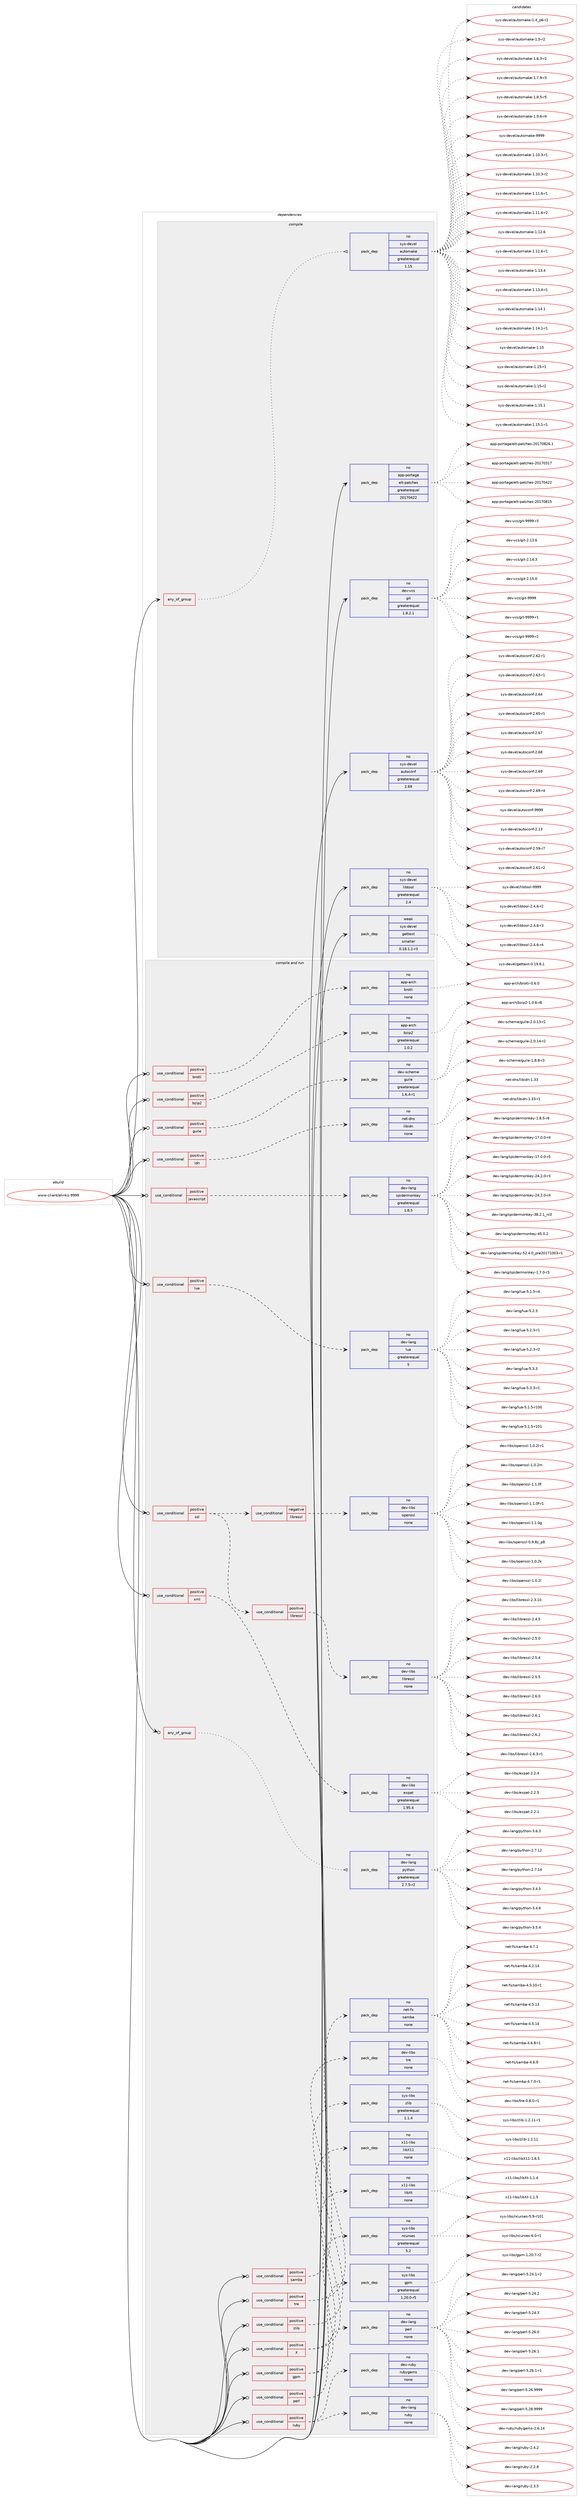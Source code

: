 digraph prolog {

# *************
# Graph options
# *************

newrank=true;
concentrate=true;
compound=true;
graph [rankdir=LR,fontname=Helvetica,fontsize=10,ranksep=1.5];#, ranksep=2.5, nodesep=0.2];
edge  [arrowhead=vee];
node  [fontname=Helvetica,fontsize=10];

# **********
# The ebuild
# **********

subgraph cluster_leftcol {
color=gray;
rank=same;
label=<<i>ebuild</i>>;
id [label="www-client/elinks-9999", color=red, width=4, href="../www-client/elinks-9999.svg"];
}

# ****************
# The dependencies
# ****************

subgraph cluster_midcol {
color=gray;
label=<<i>dependencies</i>>;
subgraph cluster_compile {
fillcolor="#eeeeee";
style=filled;
label=<<i>compile</i>>;
subgraph any8895 {
dependency503443 [label=<<TABLE BORDER="0" CELLBORDER="1" CELLSPACING="0" CELLPADDING="4"><TR><TD CELLPADDING="10">any_of_group</TD></TR></TABLE>>, shape=none, color=red];subgraph pack374321 {
dependency503444 [label=<<TABLE BORDER="0" CELLBORDER="1" CELLSPACING="0" CELLPADDING="4" WIDTH="220"><TR><TD ROWSPAN="6" CELLPADDING="30">pack_dep</TD></TR><TR><TD WIDTH="110">no</TD></TR><TR><TD>sys-devel</TD></TR><TR><TD>automake</TD></TR><TR><TD>greaterequal</TD></TR><TR><TD>1.15</TD></TR></TABLE>>, shape=none, color=blue];
}
dependency503443:e -> dependency503444:w [weight=20,style="dotted",arrowhead="oinv"];
}
id:e -> dependency503443:w [weight=20,style="solid",arrowhead="vee"];
subgraph pack374322 {
dependency503445 [label=<<TABLE BORDER="0" CELLBORDER="1" CELLSPACING="0" CELLPADDING="4" WIDTH="220"><TR><TD ROWSPAN="6" CELLPADDING="30">pack_dep</TD></TR><TR><TD WIDTH="110">no</TD></TR><TR><TD>app-portage</TD></TR><TR><TD>elt-patches</TD></TR><TR><TD>greaterequal</TD></TR><TR><TD>20170422</TD></TR></TABLE>>, shape=none, color=blue];
}
id:e -> dependency503445:w [weight=20,style="solid",arrowhead="vee"];
subgraph pack374323 {
dependency503446 [label=<<TABLE BORDER="0" CELLBORDER="1" CELLSPACING="0" CELLPADDING="4" WIDTH="220"><TR><TD ROWSPAN="6" CELLPADDING="30">pack_dep</TD></TR><TR><TD WIDTH="110">no</TD></TR><TR><TD>dev-vcs</TD></TR><TR><TD>git</TD></TR><TR><TD>greaterequal</TD></TR><TR><TD>1.8.2.1</TD></TR></TABLE>>, shape=none, color=blue];
}
id:e -> dependency503446:w [weight=20,style="solid",arrowhead="vee"];
subgraph pack374324 {
dependency503447 [label=<<TABLE BORDER="0" CELLBORDER="1" CELLSPACING="0" CELLPADDING="4" WIDTH="220"><TR><TD ROWSPAN="6" CELLPADDING="30">pack_dep</TD></TR><TR><TD WIDTH="110">no</TD></TR><TR><TD>sys-devel</TD></TR><TR><TD>autoconf</TD></TR><TR><TD>greaterequal</TD></TR><TR><TD>2.69</TD></TR></TABLE>>, shape=none, color=blue];
}
id:e -> dependency503447:w [weight=20,style="solid",arrowhead="vee"];
subgraph pack374325 {
dependency503448 [label=<<TABLE BORDER="0" CELLBORDER="1" CELLSPACING="0" CELLPADDING="4" WIDTH="220"><TR><TD ROWSPAN="6" CELLPADDING="30">pack_dep</TD></TR><TR><TD WIDTH="110">no</TD></TR><TR><TD>sys-devel</TD></TR><TR><TD>libtool</TD></TR><TR><TD>greaterequal</TD></TR><TR><TD>2.4</TD></TR></TABLE>>, shape=none, color=blue];
}
id:e -> dependency503448:w [weight=20,style="solid",arrowhead="vee"];
subgraph pack374326 {
dependency503449 [label=<<TABLE BORDER="0" CELLBORDER="1" CELLSPACING="0" CELLPADDING="4" WIDTH="220"><TR><TD ROWSPAN="6" CELLPADDING="30">pack_dep</TD></TR><TR><TD WIDTH="110">weak</TD></TR><TR><TD>sys-devel</TD></TR><TR><TD>gettext</TD></TR><TR><TD>smaller</TD></TR><TR><TD>0.18.1.1-r3</TD></TR></TABLE>>, shape=none, color=blue];
}
id:e -> dependency503449:w [weight=20,style="solid",arrowhead="vee"];
}
subgraph cluster_compileandrun {
fillcolor="#eeeeee";
style=filled;
label=<<i>compile and run</i>>;
subgraph any8896 {
dependency503450 [label=<<TABLE BORDER="0" CELLBORDER="1" CELLSPACING="0" CELLPADDING="4"><TR><TD CELLPADDING="10">any_of_group</TD></TR></TABLE>>, shape=none, color=red];subgraph pack374327 {
dependency503451 [label=<<TABLE BORDER="0" CELLBORDER="1" CELLSPACING="0" CELLPADDING="4" WIDTH="220"><TR><TD ROWSPAN="6" CELLPADDING="30">pack_dep</TD></TR><TR><TD WIDTH="110">no</TD></TR><TR><TD>dev-lang</TD></TR><TR><TD>python</TD></TR><TR><TD>greaterequal</TD></TR><TR><TD>2.7.5-r2</TD></TR></TABLE>>, shape=none, color=blue];
}
dependency503450:e -> dependency503451:w [weight=20,style="dotted",arrowhead="oinv"];
}
id:e -> dependency503450:w [weight=20,style="solid",arrowhead="odotvee"];
subgraph cond119895 {
dependency503452 [label=<<TABLE BORDER="0" CELLBORDER="1" CELLSPACING="0" CELLPADDING="4"><TR><TD ROWSPAN="3" CELLPADDING="10">use_conditional</TD></TR><TR><TD>positive</TD></TR><TR><TD>X</TD></TR></TABLE>>, shape=none, color=red];
subgraph pack374328 {
dependency503453 [label=<<TABLE BORDER="0" CELLBORDER="1" CELLSPACING="0" CELLPADDING="4" WIDTH="220"><TR><TD ROWSPAN="6" CELLPADDING="30">pack_dep</TD></TR><TR><TD WIDTH="110">no</TD></TR><TR><TD>x11-libs</TD></TR><TR><TD>libX11</TD></TR><TR><TD>none</TD></TR><TR><TD></TD></TR></TABLE>>, shape=none, color=blue];
}
dependency503452:e -> dependency503453:w [weight=20,style="dashed",arrowhead="vee"];
subgraph pack374329 {
dependency503454 [label=<<TABLE BORDER="0" CELLBORDER="1" CELLSPACING="0" CELLPADDING="4" WIDTH="220"><TR><TD ROWSPAN="6" CELLPADDING="30">pack_dep</TD></TR><TR><TD WIDTH="110">no</TD></TR><TR><TD>x11-libs</TD></TR><TR><TD>libXt</TD></TR><TR><TD>none</TD></TR><TR><TD></TD></TR></TABLE>>, shape=none, color=blue];
}
dependency503452:e -> dependency503454:w [weight=20,style="dashed",arrowhead="vee"];
}
id:e -> dependency503452:w [weight=20,style="solid",arrowhead="odotvee"];
subgraph cond119896 {
dependency503455 [label=<<TABLE BORDER="0" CELLBORDER="1" CELLSPACING="0" CELLPADDING="4"><TR><TD ROWSPAN="3" CELLPADDING="10">use_conditional</TD></TR><TR><TD>positive</TD></TR><TR><TD>brotli</TD></TR></TABLE>>, shape=none, color=red];
subgraph pack374330 {
dependency503456 [label=<<TABLE BORDER="0" CELLBORDER="1" CELLSPACING="0" CELLPADDING="4" WIDTH="220"><TR><TD ROWSPAN="6" CELLPADDING="30">pack_dep</TD></TR><TR><TD WIDTH="110">no</TD></TR><TR><TD>app-arch</TD></TR><TR><TD>brotli</TD></TR><TR><TD>none</TD></TR><TR><TD></TD></TR></TABLE>>, shape=none, color=blue];
}
dependency503455:e -> dependency503456:w [weight=20,style="dashed",arrowhead="vee"];
}
id:e -> dependency503455:w [weight=20,style="solid",arrowhead="odotvee"];
subgraph cond119897 {
dependency503457 [label=<<TABLE BORDER="0" CELLBORDER="1" CELLSPACING="0" CELLPADDING="4"><TR><TD ROWSPAN="3" CELLPADDING="10">use_conditional</TD></TR><TR><TD>positive</TD></TR><TR><TD>bzip2</TD></TR></TABLE>>, shape=none, color=red];
subgraph pack374331 {
dependency503458 [label=<<TABLE BORDER="0" CELLBORDER="1" CELLSPACING="0" CELLPADDING="4" WIDTH="220"><TR><TD ROWSPAN="6" CELLPADDING="30">pack_dep</TD></TR><TR><TD WIDTH="110">no</TD></TR><TR><TD>app-arch</TD></TR><TR><TD>bzip2</TD></TR><TR><TD>greaterequal</TD></TR><TR><TD>1.0.2</TD></TR></TABLE>>, shape=none, color=blue];
}
dependency503457:e -> dependency503458:w [weight=20,style="dashed",arrowhead="vee"];
}
id:e -> dependency503457:w [weight=20,style="solid",arrowhead="odotvee"];
subgraph cond119898 {
dependency503459 [label=<<TABLE BORDER="0" CELLBORDER="1" CELLSPACING="0" CELLPADDING="4"><TR><TD ROWSPAN="3" CELLPADDING="10">use_conditional</TD></TR><TR><TD>positive</TD></TR><TR><TD>gpm</TD></TR></TABLE>>, shape=none, color=red];
subgraph pack374332 {
dependency503460 [label=<<TABLE BORDER="0" CELLBORDER="1" CELLSPACING="0" CELLPADDING="4" WIDTH="220"><TR><TD ROWSPAN="6" CELLPADDING="30">pack_dep</TD></TR><TR><TD WIDTH="110">no</TD></TR><TR><TD>sys-libs</TD></TR><TR><TD>ncurses</TD></TR><TR><TD>greaterequal</TD></TR><TR><TD>5.2</TD></TR></TABLE>>, shape=none, color=blue];
}
dependency503459:e -> dependency503460:w [weight=20,style="dashed",arrowhead="vee"];
subgraph pack374333 {
dependency503461 [label=<<TABLE BORDER="0" CELLBORDER="1" CELLSPACING="0" CELLPADDING="4" WIDTH="220"><TR><TD ROWSPAN="6" CELLPADDING="30">pack_dep</TD></TR><TR><TD WIDTH="110">no</TD></TR><TR><TD>sys-libs</TD></TR><TR><TD>gpm</TD></TR><TR><TD>greaterequal</TD></TR><TR><TD>1.20.0-r5</TD></TR></TABLE>>, shape=none, color=blue];
}
dependency503459:e -> dependency503461:w [weight=20,style="dashed",arrowhead="vee"];
}
id:e -> dependency503459:w [weight=20,style="solid",arrowhead="odotvee"];
subgraph cond119899 {
dependency503462 [label=<<TABLE BORDER="0" CELLBORDER="1" CELLSPACING="0" CELLPADDING="4"><TR><TD ROWSPAN="3" CELLPADDING="10">use_conditional</TD></TR><TR><TD>positive</TD></TR><TR><TD>guile</TD></TR></TABLE>>, shape=none, color=red];
subgraph pack374334 {
dependency503463 [label=<<TABLE BORDER="0" CELLBORDER="1" CELLSPACING="0" CELLPADDING="4" WIDTH="220"><TR><TD ROWSPAN="6" CELLPADDING="30">pack_dep</TD></TR><TR><TD WIDTH="110">no</TD></TR><TR><TD>dev-scheme</TD></TR><TR><TD>guile</TD></TR><TR><TD>greaterequal</TD></TR><TR><TD>1.6.4-r1</TD></TR></TABLE>>, shape=none, color=blue];
}
dependency503462:e -> dependency503463:w [weight=20,style="dashed",arrowhead="vee"];
}
id:e -> dependency503462:w [weight=20,style="solid",arrowhead="odotvee"];
subgraph cond119900 {
dependency503464 [label=<<TABLE BORDER="0" CELLBORDER="1" CELLSPACING="0" CELLPADDING="4"><TR><TD ROWSPAN="3" CELLPADDING="10">use_conditional</TD></TR><TR><TD>positive</TD></TR><TR><TD>idn</TD></TR></TABLE>>, shape=none, color=red];
subgraph pack374335 {
dependency503465 [label=<<TABLE BORDER="0" CELLBORDER="1" CELLSPACING="0" CELLPADDING="4" WIDTH="220"><TR><TD ROWSPAN="6" CELLPADDING="30">pack_dep</TD></TR><TR><TD WIDTH="110">no</TD></TR><TR><TD>net-dns</TD></TR><TR><TD>libidn</TD></TR><TR><TD>none</TD></TR><TR><TD></TD></TR></TABLE>>, shape=none, color=blue];
}
dependency503464:e -> dependency503465:w [weight=20,style="dashed",arrowhead="vee"];
}
id:e -> dependency503464:w [weight=20,style="solid",arrowhead="odotvee"];
subgraph cond119901 {
dependency503466 [label=<<TABLE BORDER="0" CELLBORDER="1" CELLSPACING="0" CELLPADDING="4"><TR><TD ROWSPAN="3" CELLPADDING="10">use_conditional</TD></TR><TR><TD>positive</TD></TR><TR><TD>javascript</TD></TR></TABLE>>, shape=none, color=red];
subgraph pack374336 {
dependency503467 [label=<<TABLE BORDER="0" CELLBORDER="1" CELLSPACING="0" CELLPADDING="4" WIDTH="220"><TR><TD ROWSPAN="6" CELLPADDING="30">pack_dep</TD></TR><TR><TD WIDTH="110">no</TD></TR><TR><TD>dev-lang</TD></TR><TR><TD>spidermonkey</TD></TR><TR><TD>greaterequal</TD></TR><TR><TD>1.8.5</TD></TR></TABLE>>, shape=none, color=blue];
}
dependency503466:e -> dependency503467:w [weight=20,style="dashed",arrowhead="vee"];
}
id:e -> dependency503466:w [weight=20,style="solid",arrowhead="odotvee"];
subgraph cond119902 {
dependency503468 [label=<<TABLE BORDER="0" CELLBORDER="1" CELLSPACING="0" CELLPADDING="4"><TR><TD ROWSPAN="3" CELLPADDING="10">use_conditional</TD></TR><TR><TD>positive</TD></TR><TR><TD>lua</TD></TR></TABLE>>, shape=none, color=red];
subgraph pack374337 {
dependency503469 [label=<<TABLE BORDER="0" CELLBORDER="1" CELLSPACING="0" CELLPADDING="4" WIDTH="220"><TR><TD ROWSPAN="6" CELLPADDING="30">pack_dep</TD></TR><TR><TD WIDTH="110">no</TD></TR><TR><TD>dev-lang</TD></TR><TR><TD>lua</TD></TR><TR><TD>greaterequal</TD></TR><TR><TD>5</TD></TR></TABLE>>, shape=none, color=blue];
}
dependency503468:e -> dependency503469:w [weight=20,style="dashed",arrowhead="vee"];
}
id:e -> dependency503468:w [weight=20,style="solid",arrowhead="odotvee"];
subgraph cond119903 {
dependency503470 [label=<<TABLE BORDER="0" CELLBORDER="1" CELLSPACING="0" CELLPADDING="4"><TR><TD ROWSPAN="3" CELLPADDING="10">use_conditional</TD></TR><TR><TD>positive</TD></TR><TR><TD>perl</TD></TR></TABLE>>, shape=none, color=red];
subgraph pack374338 {
dependency503471 [label=<<TABLE BORDER="0" CELLBORDER="1" CELLSPACING="0" CELLPADDING="4" WIDTH="220"><TR><TD ROWSPAN="6" CELLPADDING="30">pack_dep</TD></TR><TR><TD WIDTH="110">no</TD></TR><TR><TD>dev-lang</TD></TR><TR><TD>perl</TD></TR><TR><TD>none</TD></TR><TR><TD></TD></TR></TABLE>>, shape=none, color=blue];
}
dependency503470:e -> dependency503471:w [weight=20,style="dashed",arrowhead="vee"];
}
id:e -> dependency503470:w [weight=20,style="solid",arrowhead="odotvee"];
subgraph cond119904 {
dependency503472 [label=<<TABLE BORDER="0" CELLBORDER="1" CELLSPACING="0" CELLPADDING="4"><TR><TD ROWSPAN="3" CELLPADDING="10">use_conditional</TD></TR><TR><TD>positive</TD></TR><TR><TD>ruby</TD></TR></TABLE>>, shape=none, color=red];
subgraph pack374339 {
dependency503473 [label=<<TABLE BORDER="0" CELLBORDER="1" CELLSPACING="0" CELLPADDING="4" WIDTH="220"><TR><TD ROWSPAN="6" CELLPADDING="30">pack_dep</TD></TR><TR><TD WIDTH="110">no</TD></TR><TR><TD>dev-lang</TD></TR><TR><TD>ruby</TD></TR><TR><TD>none</TD></TR><TR><TD></TD></TR></TABLE>>, shape=none, color=blue];
}
dependency503472:e -> dependency503473:w [weight=20,style="dashed",arrowhead="vee"];
subgraph pack374340 {
dependency503474 [label=<<TABLE BORDER="0" CELLBORDER="1" CELLSPACING="0" CELLPADDING="4" WIDTH="220"><TR><TD ROWSPAN="6" CELLPADDING="30">pack_dep</TD></TR><TR><TD WIDTH="110">no</TD></TR><TR><TD>dev-ruby</TD></TR><TR><TD>rubygems</TD></TR><TR><TD>none</TD></TR><TR><TD></TD></TR></TABLE>>, shape=none, color=blue];
}
dependency503472:e -> dependency503474:w [weight=20,style="dashed",arrowhead="vee"];
}
id:e -> dependency503472:w [weight=20,style="solid",arrowhead="odotvee"];
subgraph cond119905 {
dependency503475 [label=<<TABLE BORDER="0" CELLBORDER="1" CELLSPACING="0" CELLPADDING="4"><TR><TD ROWSPAN="3" CELLPADDING="10">use_conditional</TD></TR><TR><TD>positive</TD></TR><TR><TD>samba</TD></TR></TABLE>>, shape=none, color=red];
subgraph pack374341 {
dependency503476 [label=<<TABLE BORDER="0" CELLBORDER="1" CELLSPACING="0" CELLPADDING="4" WIDTH="220"><TR><TD ROWSPAN="6" CELLPADDING="30">pack_dep</TD></TR><TR><TD WIDTH="110">no</TD></TR><TR><TD>net-fs</TD></TR><TR><TD>samba</TD></TR><TR><TD>none</TD></TR><TR><TD></TD></TR></TABLE>>, shape=none, color=blue];
}
dependency503475:e -> dependency503476:w [weight=20,style="dashed",arrowhead="vee"];
}
id:e -> dependency503475:w [weight=20,style="solid",arrowhead="odotvee"];
subgraph cond119906 {
dependency503477 [label=<<TABLE BORDER="0" CELLBORDER="1" CELLSPACING="0" CELLPADDING="4"><TR><TD ROWSPAN="3" CELLPADDING="10">use_conditional</TD></TR><TR><TD>positive</TD></TR><TR><TD>ssl</TD></TR></TABLE>>, shape=none, color=red];
subgraph cond119907 {
dependency503478 [label=<<TABLE BORDER="0" CELLBORDER="1" CELLSPACING="0" CELLPADDING="4"><TR><TD ROWSPAN="3" CELLPADDING="10">use_conditional</TD></TR><TR><TD>negative</TD></TR><TR><TD>libressl</TD></TR></TABLE>>, shape=none, color=red];
subgraph pack374342 {
dependency503479 [label=<<TABLE BORDER="0" CELLBORDER="1" CELLSPACING="0" CELLPADDING="4" WIDTH="220"><TR><TD ROWSPAN="6" CELLPADDING="30">pack_dep</TD></TR><TR><TD WIDTH="110">no</TD></TR><TR><TD>dev-libs</TD></TR><TR><TD>openssl</TD></TR><TR><TD>none</TD></TR><TR><TD></TD></TR></TABLE>>, shape=none, color=blue];
}
dependency503478:e -> dependency503479:w [weight=20,style="dashed",arrowhead="vee"];
}
dependency503477:e -> dependency503478:w [weight=20,style="dashed",arrowhead="vee"];
subgraph cond119908 {
dependency503480 [label=<<TABLE BORDER="0" CELLBORDER="1" CELLSPACING="0" CELLPADDING="4"><TR><TD ROWSPAN="3" CELLPADDING="10">use_conditional</TD></TR><TR><TD>positive</TD></TR><TR><TD>libressl</TD></TR></TABLE>>, shape=none, color=red];
subgraph pack374343 {
dependency503481 [label=<<TABLE BORDER="0" CELLBORDER="1" CELLSPACING="0" CELLPADDING="4" WIDTH="220"><TR><TD ROWSPAN="6" CELLPADDING="30">pack_dep</TD></TR><TR><TD WIDTH="110">no</TD></TR><TR><TD>dev-libs</TD></TR><TR><TD>libressl</TD></TR><TR><TD>none</TD></TR><TR><TD></TD></TR></TABLE>>, shape=none, color=blue];
}
dependency503480:e -> dependency503481:w [weight=20,style="dashed",arrowhead="vee"];
}
dependency503477:e -> dependency503480:w [weight=20,style="dashed",arrowhead="vee"];
}
id:e -> dependency503477:w [weight=20,style="solid",arrowhead="odotvee"];
subgraph cond119909 {
dependency503482 [label=<<TABLE BORDER="0" CELLBORDER="1" CELLSPACING="0" CELLPADDING="4"><TR><TD ROWSPAN="3" CELLPADDING="10">use_conditional</TD></TR><TR><TD>positive</TD></TR><TR><TD>tre</TD></TR></TABLE>>, shape=none, color=red];
subgraph pack374344 {
dependency503483 [label=<<TABLE BORDER="0" CELLBORDER="1" CELLSPACING="0" CELLPADDING="4" WIDTH="220"><TR><TD ROWSPAN="6" CELLPADDING="30">pack_dep</TD></TR><TR><TD WIDTH="110">no</TD></TR><TR><TD>dev-libs</TD></TR><TR><TD>tre</TD></TR><TR><TD>none</TD></TR><TR><TD></TD></TR></TABLE>>, shape=none, color=blue];
}
dependency503482:e -> dependency503483:w [weight=20,style="dashed",arrowhead="vee"];
}
id:e -> dependency503482:w [weight=20,style="solid",arrowhead="odotvee"];
subgraph cond119910 {
dependency503484 [label=<<TABLE BORDER="0" CELLBORDER="1" CELLSPACING="0" CELLPADDING="4"><TR><TD ROWSPAN="3" CELLPADDING="10">use_conditional</TD></TR><TR><TD>positive</TD></TR><TR><TD>xml</TD></TR></TABLE>>, shape=none, color=red];
subgraph pack374345 {
dependency503485 [label=<<TABLE BORDER="0" CELLBORDER="1" CELLSPACING="0" CELLPADDING="4" WIDTH="220"><TR><TD ROWSPAN="6" CELLPADDING="30">pack_dep</TD></TR><TR><TD WIDTH="110">no</TD></TR><TR><TD>dev-libs</TD></TR><TR><TD>expat</TD></TR><TR><TD>greaterequal</TD></TR><TR><TD>1.95.4</TD></TR></TABLE>>, shape=none, color=blue];
}
dependency503484:e -> dependency503485:w [weight=20,style="dashed",arrowhead="vee"];
}
id:e -> dependency503484:w [weight=20,style="solid",arrowhead="odotvee"];
subgraph cond119911 {
dependency503486 [label=<<TABLE BORDER="0" CELLBORDER="1" CELLSPACING="0" CELLPADDING="4"><TR><TD ROWSPAN="3" CELLPADDING="10">use_conditional</TD></TR><TR><TD>positive</TD></TR><TR><TD>zlib</TD></TR></TABLE>>, shape=none, color=red];
subgraph pack374346 {
dependency503487 [label=<<TABLE BORDER="0" CELLBORDER="1" CELLSPACING="0" CELLPADDING="4" WIDTH="220"><TR><TD ROWSPAN="6" CELLPADDING="30">pack_dep</TD></TR><TR><TD WIDTH="110">no</TD></TR><TR><TD>sys-libs</TD></TR><TR><TD>zlib</TD></TR><TR><TD>greaterequal</TD></TR><TR><TD>1.1.4</TD></TR></TABLE>>, shape=none, color=blue];
}
dependency503486:e -> dependency503487:w [weight=20,style="dashed",arrowhead="vee"];
}
id:e -> dependency503486:w [weight=20,style="solid",arrowhead="odotvee"];
}
subgraph cluster_run {
fillcolor="#eeeeee";
style=filled;
label=<<i>run</i>>;
}
}

# **************
# The candidates
# **************

subgraph cluster_choices {
rank=same;
color=gray;
label=<<i>candidates</i>>;

subgraph choice374321 {
color=black;
nodesep=1;
choice11512111545100101118101108479711711611110997107101454946494846514511449 [label="sys-devel/automake-1.10.3-r1", color=red, width=4,href="../sys-devel/automake-1.10.3-r1.svg"];
choice11512111545100101118101108479711711611110997107101454946494846514511450 [label="sys-devel/automake-1.10.3-r2", color=red, width=4,href="../sys-devel/automake-1.10.3-r2.svg"];
choice11512111545100101118101108479711711611110997107101454946494946544511449 [label="sys-devel/automake-1.11.6-r1", color=red, width=4,href="../sys-devel/automake-1.11.6-r1.svg"];
choice11512111545100101118101108479711711611110997107101454946494946544511450 [label="sys-devel/automake-1.11.6-r2", color=red, width=4,href="../sys-devel/automake-1.11.6-r2.svg"];
choice1151211154510010111810110847971171161111099710710145494649504654 [label="sys-devel/automake-1.12.6", color=red, width=4,href="../sys-devel/automake-1.12.6.svg"];
choice11512111545100101118101108479711711611110997107101454946495046544511449 [label="sys-devel/automake-1.12.6-r1", color=red, width=4,href="../sys-devel/automake-1.12.6-r1.svg"];
choice1151211154510010111810110847971171161111099710710145494649514652 [label="sys-devel/automake-1.13.4", color=red, width=4,href="../sys-devel/automake-1.13.4.svg"];
choice11512111545100101118101108479711711611110997107101454946495146524511449 [label="sys-devel/automake-1.13.4-r1", color=red, width=4,href="../sys-devel/automake-1.13.4-r1.svg"];
choice1151211154510010111810110847971171161111099710710145494649524649 [label="sys-devel/automake-1.14.1", color=red, width=4,href="../sys-devel/automake-1.14.1.svg"];
choice11512111545100101118101108479711711611110997107101454946495246494511449 [label="sys-devel/automake-1.14.1-r1", color=red, width=4,href="../sys-devel/automake-1.14.1-r1.svg"];
choice115121115451001011181011084797117116111109971071014549464953 [label="sys-devel/automake-1.15", color=red, width=4,href="../sys-devel/automake-1.15.svg"];
choice1151211154510010111810110847971171161111099710710145494649534511449 [label="sys-devel/automake-1.15-r1", color=red, width=4,href="../sys-devel/automake-1.15-r1.svg"];
choice1151211154510010111810110847971171161111099710710145494649534511450 [label="sys-devel/automake-1.15-r2", color=red, width=4,href="../sys-devel/automake-1.15-r2.svg"];
choice1151211154510010111810110847971171161111099710710145494649534649 [label="sys-devel/automake-1.15.1", color=red, width=4,href="../sys-devel/automake-1.15.1.svg"];
choice11512111545100101118101108479711711611110997107101454946495346494511449 [label="sys-devel/automake-1.15.1-r1", color=red, width=4,href="../sys-devel/automake-1.15.1-r1.svg"];
choice115121115451001011181011084797117116111109971071014549465295112544511450 [label="sys-devel/automake-1.4_p6-r2", color=red, width=4,href="../sys-devel/automake-1.4_p6-r2.svg"];
choice11512111545100101118101108479711711611110997107101454946534511450 [label="sys-devel/automake-1.5-r2", color=red, width=4,href="../sys-devel/automake-1.5-r2.svg"];
choice115121115451001011181011084797117116111109971071014549465446514511450 [label="sys-devel/automake-1.6.3-r2", color=red, width=4,href="../sys-devel/automake-1.6.3-r2.svg"];
choice115121115451001011181011084797117116111109971071014549465546574511451 [label="sys-devel/automake-1.7.9-r3", color=red, width=4,href="../sys-devel/automake-1.7.9-r3.svg"];
choice115121115451001011181011084797117116111109971071014549465646534511453 [label="sys-devel/automake-1.8.5-r5", color=red, width=4,href="../sys-devel/automake-1.8.5-r5.svg"];
choice115121115451001011181011084797117116111109971071014549465746544511452 [label="sys-devel/automake-1.9.6-r4", color=red, width=4,href="../sys-devel/automake-1.9.6-r4.svg"];
choice115121115451001011181011084797117116111109971071014557575757 [label="sys-devel/automake-9999", color=red, width=4,href="../sys-devel/automake-9999.svg"];
dependency503444:e -> choice11512111545100101118101108479711711611110997107101454946494846514511449:w [style=dotted,weight="100"];
dependency503444:e -> choice11512111545100101118101108479711711611110997107101454946494846514511450:w [style=dotted,weight="100"];
dependency503444:e -> choice11512111545100101118101108479711711611110997107101454946494946544511449:w [style=dotted,weight="100"];
dependency503444:e -> choice11512111545100101118101108479711711611110997107101454946494946544511450:w [style=dotted,weight="100"];
dependency503444:e -> choice1151211154510010111810110847971171161111099710710145494649504654:w [style=dotted,weight="100"];
dependency503444:e -> choice11512111545100101118101108479711711611110997107101454946495046544511449:w [style=dotted,weight="100"];
dependency503444:e -> choice1151211154510010111810110847971171161111099710710145494649514652:w [style=dotted,weight="100"];
dependency503444:e -> choice11512111545100101118101108479711711611110997107101454946495146524511449:w [style=dotted,weight="100"];
dependency503444:e -> choice1151211154510010111810110847971171161111099710710145494649524649:w [style=dotted,weight="100"];
dependency503444:e -> choice11512111545100101118101108479711711611110997107101454946495246494511449:w [style=dotted,weight="100"];
dependency503444:e -> choice115121115451001011181011084797117116111109971071014549464953:w [style=dotted,weight="100"];
dependency503444:e -> choice1151211154510010111810110847971171161111099710710145494649534511449:w [style=dotted,weight="100"];
dependency503444:e -> choice1151211154510010111810110847971171161111099710710145494649534511450:w [style=dotted,weight="100"];
dependency503444:e -> choice1151211154510010111810110847971171161111099710710145494649534649:w [style=dotted,weight="100"];
dependency503444:e -> choice11512111545100101118101108479711711611110997107101454946495346494511449:w [style=dotted,weight="100"];
dependency503444:e -> choice115121115451001011181011084797117116111109971071014549465295112544511450:w [style=dotted,weight="100"];
dependency503444:e -> choice11512111545100101118101108479711711611110997107101454946534511450:w [style=dotted,weight="100"];
dependency503444:e -> choice115121115451001011181011084797117116111109971071014549465446514511450:w [style=dotted,weight="100"];
dependency503444:e -> choice115121115451001011181011084797117116111109971071014549465546574511451:w [style=dotted,weight="100"];
dependency503444:e -> choice115121115451001011181011084797117116111109971071014549465646534511453:w [style=dotted,weight="100"];
dependency503444:e -> choice115121115451001011181011084797117116111109971071014549465746544511452:w [style=dotted,weight="100"];
dependency503444:e -> choice115121115451001011181011084797117116111109971071014557575757:w [style=dotted,weight="100"];
}
subgraph choice374322 {
color=black;
nodesep=1;
choice97112112451121111141169710310147101108116451129711699104101115455048495548514955 [label="app-portage/elt-patches-20170317", color=red, width=4,href="../app-portage/elt-patches-20170317.svg"];
choice97112112451121111141169710310147101108116451129711699104101115455048495548525050 [label="app-portage/elt-patches-20170422", color=red, width=4,href="../app-portage/elt-patches-20170422.svg"];
choice97112112451121111141169710310147101108116451129711699104101115455048495548564953 [label="app-portage/elt-patches-20170815", color=red, width=4,href="../app-portage/elt-patches-20170815.svg"];
choice971121124511211111411697103101471011081164511297116991041011154550484955485650544649 [label="app-portage/elt-patches-20170826.1", color=red, width=4,href="../app-portage/elt-patches-20170826.1.svg"];
dependency503445:e -> choice97112112451121111141169710310147101108116451129711699104101115455048495548514955:w [style=dotted,weight="100"];
dependency503445:e -> choice97112112451121111141169710310147101108116451129711699104101115455048495548525050:w [style=dotted,weight="100"];
dependency503445:e -> choice97112112451121111141169710310147101108116451129711699104101115455048495548564953:w [style=dotted,weight="100"];
dependency503445:e -> choice971121124511211111411697103101471011081164511297116991041011154550484955485650544649:w [style=dotted,weight="100"];
}
subgraph choice374323 {
color=black;
nodesep=1;
choice10010111845118991154710310511645504649514654 [label="dev-vcs/git-2.13.6", color=red, width=4,href="../dev-vcs/git-2.13.6.svg"];
choice10010111845118991154710310511645504649524651 [label="dev-vcs/git-2.14.3", color=red, width=4,href="../dev-vcs/git-2.14.3.svg"];
choice10010111845118991154710310511645504649534648 [label="dev-vcs/git-2.15.0", color=red, width=4,href="../dev-vcs/git-2.15.0.svg"];
choice1001011184511899115471031051164557575757 [label="dev-vcs/git-9999", color=red, width=4,href="../dev-vcs/git-9999.svg"];
choice10010111845118991154710310511645575757574511449 [label="dev-vcs/git-9999-r1", color=red, width=4,href="../dev-vcs/git-9999-r1.svg"];
choice10010111845118991154710310511645575757574511450 [label="dev-vcs/git-9999-r2", color=red, width=4,href="../dev-vcs/git-9999-r2.svg"];
choice10010111845118991154710310511645575757574511451 [label="dev-vcs/git-9999-r3", color=red, width=4,href="../dev-vcs/git-9999-r3.svg"];
dependency503446:e -> choice10010111845118991154710310511645504649514654:w [style=dotted,weight="100"];
dependency503446:e -> choice10010111845118991154710310511645504649524651:w [style=dotted,weight="100"];
dependency503446:e -> choice10010111845118991154710310511645504649534648:w [style=dotted,weight="100"];
dependency503446:e -> choice1001011184511899115471031051164557575757:w [style=dotted,weight="100"];
dependency503446:e -> choice10010111845118991154710310511645575757574511449:w [style=dotted,weight="100"];
dependency503446:e -> choice10010111845118991154710310511645575757574511450:w [style=dotted,weight="100"];
dependency503446:e -> choice10010111845118991154710310511645575757574511451:w [style=dotted,weight="100"];
}
subgraph choice374324 {
color=black;
nodesep=1;
choice115121115451001011181011084797117116111991111101024550464951 [label="sys-devel/autoconf-2.13", color=red, width=4,href="../sys-devel/autoconf-2.13.svg"];
choice1151211154510010111810110847971171161119911111010245504653574511455 [label="sys-devel/autoconf-2.59-r7", color=red, width=4,href="../sys-devel/autoconf-2.59-r7.svg"];
choice1151211154510010111810110847971171161119911111010245504654494511450 [label="sys-devel/autoconf-2.61-r2", color=red, width=4,href="../sys-devel/autoconf-2.61-r2.svg"];
choice1151211154510010111810110847971171161119911111010245504654504511449 [label="sys-devel/autoconf-2.62-r1", color=red, width=4,href="../sys-devel/autoconf-2.62-r1.svg"];
choice1151211154510010111810110847971171161119911111010245504654514511449 [label="sys-devel/autoconf-2.63-r1", color=red, width=4,href="../sys-devel/autoconf-2.63-r1.svg"];
choice115121115451001011181011084797117116111991111101024550465452 [label="sys-devel/autoconf-2.64", color=red, width=4,href="../sys-devel/autoconf-2.64.svg"];
choice1151211154510010111810110847971171161119911111010245504654534511449 [label="sys-devel/autoconf-2.65-r1", color=red, width=4,href="../sys-devel/autoconf-2.65-r1.svg"];
choice115121115451001011181011084797117116111991111101024550465455 [label="sys-devel/autoconf-2.67", color=red, width=4,href="../sys-devel/autoconf-2.67.svg"];
choice115121115451001011181011084797117116111991111101024550465456 [label="sys-devel/autoconf-2.68", color=red, width=4,href="../sys-devel/autoconf-2.68.svg"];
choice115121115451001011181011084797117116111991111101024550465457 [label="sys-devel/autoconf-2.69", color=red, width=4,href="../sys-devel/autoconf-2.69.svg"];
choice1151211154510010111810110847971171161119911111010245504654574511452 [label="sys-devel/autoconf-2.69-r4", color=red, width=4,href="../sys-devel/autoconf-2.69-r4.svg"];
choice115121115451001011181011084797117116111991111101024557575757 [label="sys-devel/autoconf-9999", color=red, width=4,href="../sys-devel/autoconf-9999.svg"];
dependency503447:e -> choice115121115451001011181011084797117116111991111101024550464951:w [style=dotted,weight="100"];
dependency503447:e -> choice1151211154510010111810110847971171161119911111010245504653574511455:w [style=dotted,weight="100"];
dependency503447:e -> choice1151211154510010111810110847971171161119911111010245504654494511450:w [style=dotted,weight="100"];
dependency503447:e -> choice1151211154510010111810110847971171161119911111010245504654504511449:w [style=dotted,weight="100"];
dependency503447:e -> choice1151211154510010111810110847971171161119911111010245504654514511449:w [style=dotted,weight="100"];
dependency503447:e -> choice115121115451001011181011084797117116111991111101024550465452:w [style=dotted,weight="100"];
dependency503447:e -> choice1151211154510010111810110847971171161119911111010245504654534511449:w [style=dotted,weight="100"];
dependency503447:e -> choice115121115451001011181011084797117116111991111101024550465455:w [style=dotted,weight="100"];
dependency503447:e -> choice115121115451001011181011084797117116111991111101024550465456:w [style=dotted,weight="100"];
dependency503447:e -> choice115121115451001011181011084797117116111991111101024550465457:w [style=dotted,weight="100"];
dependency503447:e -> choice1151211154510010111810110847971171161119911111010245504654574511452:w [style=dotted,weight="100"];
dependency503447:e -> choice115121115451001011181011084797117116111991111101024557575757:w [style=dotted,weight="100"];
}
subgraph choice374325 {
color=black;
nodesep=1;
choice1151211154510010111810110847108105981161111111084550465246544511450 [label="sys-devel/libtool-2.4.6-r2", color=red, width=4,href="../sys-devel/libtool-2.4.6-r2.svg"];
choice1151211154510010111810110847108105981161111111084550465246544511451 [label="sys-devel/libtool-2.4.6-r3", color=red, width=4,href="../sys-devel/libtool-2.4.6-r3.svg"];
choice1151211154510010111810110847108105981161111111084550465246544511452 [label="sys-devel/libtool-2.4.6-r4", color=red, width=4,href="../sys-devel/libtool-2.4.6-r4.svg"];
choice1151211154510010111810110847108105981161111111084557575757 [label="sys-devel/libtool-9999", color=red, width=4,href="../sys-devel/libtool-9999.svg"];
dependency503448:e -> choice1151211154510010111810110847108105981161111111084550465246544511450:w [style=dotted,weight="100"];
dependency503448:e -> choice1151211154510010111810110847108105981161111111084550465246544511451:w [style=dotted,weight="100"];
dependency503448:e -> choice1151211154510010111810110847108105981161111111084550465246544511452:w [style=dotted,weight="100"];
dependency503448:e -> choice1151211154510010111810110847108105981161111111084557575757:w [style=dotted,weight="100"];
}
subgraph choice374326 {
color=black;
nodesep=1;
choice1151211154510010111810110847103101116116101120116454846495746564649 [label="sys-devel/gettext-0.19.8.1", color=red, width=4,href="../sys-devel/gettext-0.19.8.1.svg"];
dependency503449:e -> choice1151211154510010111810110847103101116116101120116454846495746564649:w [style=dotted,weight="100"];
}
subgraph choice374327 {
color=black;
nodesep=1;
choice10010111845108971101034711212111610411111045504655464950 [label="dev-lang/python-2.7.12", color=red, width=4,href="../dev-lang/python-2.7.12.svg"];
choice10010111845108971101034711212111610411111045504655464952 [label="dev-lang/python-2.7.14", color=red, width=4,href="../dev-lang/python-2.7.14.svg"];
choice100101118451089711010347112121116104111110455146524653 [label="dev-lang/python-3.4.5", color=red, width=4,href="../dev-lang/python-3.4.5.svg"];
choice100101118451089711010347112121116104111110455146524654 [label="dev-lang/python-3.4.6", color=red, width=4,href="../dev-lang/python-3.4.6.svg"];
choice100101118451089711010347112121116104111110455146534652 [label="dev-lang/python-3.5.4", color=red, width=4,href="../dev-lang/python-3.5.4.svg"];
choice100101118451089711010347112121116104111110455146544651 [label="dev-lang/python-3.6.3", color=red, width=4,href="../dev-lang/python-3.6.3.svg"];
dependency503451:e -> choice10010111845108971101034711212111610411111045504655464950:w [style=dotted,weight="100"];
dependency503451:e -> choice10010111845108971101034711212111610411111045504655464952:w [style=dotted,weight="100"];
dependency503451:e -> choice100101118451089711010347112121116104111110455146524653:w [style=dotted,weight="100"];
dependency503451:e -> choice100101118451089711010347112121116104111110455146524654:w [style=dotted,weight="100"];
dependency503451:e -> choice100101118451089711010347112121116104111110455146534652:w [style=dotted,weight="100"];
dependency503451:e -> choice100101118451089711010347112121116104111110455146544651:w [style=dotted,weight="100"];
}
subgraph choice374328 {
color=black;
nodesep=1;
choice120494945108105981154710810598884949454946544653 [label="x11-libs/libX11-1.6.5", color=red, width=4,href="../x11-libs/libX11-1.6.5.svg"];
dependency503453:e -> choice120494945108105981154710810598884949454946544653:w [style=dotted,weight="100"];
}
subgraph choice374329 {
color=black;
nodesep=1;
choice12049494510810598115471081059888116454946494652 [label="x11-libs/libXt-1.1.4", color=red, width=4,href="../x11-libs/libXt-1.1.4.svg"];
choice12049494510810598115471081059888116454946494653 [label="x11-libs/libXt-1.1.5", color=red, width=4,href="../x11-libs/libXt-1.1.5.svg"];
dependency503454:e -> choice12049494510810598115471081059888116454946494652:w [style=dotted,weight="100"];
dependency503454:e -> choice12049494510810598115471081059888116454946494653:w [style=dotted,weight="100"];
}
subgraph choice374330 {
color=black;
nodesep=1;
choice971121124597114991044798114111116108105454846544648 [label="app-arch/brotli-0.6.0", color=red, width=4,href="../app-arch/brotli-0.6.0.svg"];
dependency503456:e -> choice971121124597114991044798114111116108105454846544648:w [style=dotted,weight="100"];
}
subgraph choice374331 {
color=black;
nodesep=1;
choice971121124597114991044798122105112504549464846544511456 [label="app-arch/bzip2-1.0.6-r8", color=red, width=4,href="../app-arch/bzip2-1.0.6-r8.svg"];
dependency503458:e -> choice971121124597114991044798122105112504549464846544511456:w [style=dotted,weight="100"];
}
subgraph choice374332 {
color=black;
nodesep=1;
choice115121115451081059811547110991171141151011154553465745114494849 [label="sys-libs/ncurses-5.9-r101", color=red, width=4,href="../sys-libs/ncurses-5.9-r101.svg"];
choice11512111545108105981154711099117114115101115455446484511449 [label="sys-libs/ncurses-6.0-r1", color=red, width=4,href="../sys-libs/ncurses-6.0-r1.svg"];
dependency503460:e -> choice115121115451081059811547110991171141151011154553465745114494849:w [style=dotted,weight="100"];
dependency503460:e -> choice11512111545108105981154711099117114115101115455446484511449:w [style=dotted,weight="100"];
}
subgraph choice374333 {
color=black;
nodesep=1;
choice115121115451081059811547103112109454946504846554511450 [label="sys-libs/gpm-1.20.7-r2", color=red, width=4,href="../sys-libs/gpm-1.20.7-r2.svg"];
dependency503461:e -> choice115121115451081059811547103112109454946504846554511450:w [style=dotted,weight="100"];
}
subgraph choice374334 {
color=black;
nodesep=1;
choice1001011184511599104101109101471031171051081014549465646564511451 [label="dev-scheme/guile-1.8.8-r3", color=red, width=4,href="../dev-scheme/guile-1.8.8-r3.svg"];
choice100101118451159910410110910147103117105108101455046484649514511450 [label="dev-scheme/guile-2.0.13-r2", color=red, width=4,href="../dev-scheme/guile-2.0.13-r2.svg"];
choice100101118451159910410110910147103117105108101455046484649524511450 [label="dev-scheme/guile-2.0.14-r2", color=red, width=4,href="../dev-scheme/guile-2.0.14-r2.svg"];
dependency503463:e -> choice1001011184511599104101109101471031171051081014549465646564511451:w [style=dotted,weight="100"];
dependency503463:e -> choice100101118451159910410110910147103117105108101455046484649514511450:w [style=dotted,weight="100"];
dependency503463:e -> choice100101118451159910410110910147103117105108101455046484649524511450:w [style=dotted,weight="100"];
}
subgraph choice374335 {
color=black;
nodesep=1;
choice1101011164510011011547108105981051001104549465151 [label="net-dns/libidn-1.33", color=red, width=4,href="../net-dns/libidn-1.33.svg"];
choice11010111645100110115471081059810510011045494651514511449 [label="net-dns/libidn-1.33-r1", color=red, width=4,href="../net-dns/libidn-1.33-r1.svg"];
dependency503465:e -> choice1101011164510011011547108105981051001104549465151:w [style=dotted,weight="100"];
dependency503465:e -> choice11010111645100110115471081059810510011045494651514511449:w [style=dotted,weight="100"];
}
subgraph choice374336 {
color=black;
nodesep=1;
choice1001011184510897110103471151121051001011141091111101071011214549465546484511451 [label="dev-lang/spidermonkey-1.7.0-r3", color=red, width=4,href="../dev-lang/spidermonkey-1.7.0-r3.svg"];
choice1001011184510897110103471151121051001011141091111101071011214549465646534511454 [label="dev-lang/spidermonkey-1.8.5-r6", color=red, width=4,href="../dev-lang/spidermonkey-1.8.5-r6.svg"];
choice100101118451089711010347115112105100101114109111110107101121454955464846484511452 [label="dev-lang/spidermonkey-17.0.0-r4", color=red, width=4,href="../dev-lang/spidermonkey-17.0.0-r4.svg"];
choice100101118451089711010347115112105100101114109111110107101121454955464846484511453 [label="dev-lang/spidermonkey-17.0.0-r5", color=red, width=4,href="../dev-lang/spidermonkey-17.0.0-r5.svg"];
choice100101118451089711010347115112105100101114109111110107101121455052465046484511451 [label="dev-lang/spidermonkey-24.2.0-r3", color=red, width=4,href="../dev-lang/spidermonkey-24.2.0-r3.svg"];
choice100101118451089711010347115112105100101114109111110107101121455052465046484511452 [label="dev-lang/spidermonkey-24.2.0-r4", color=red, width=4,href="../dev-lang/spidermonkey-24.2.0-r4.svg"];
choice10010111845108971101034711511210510010111410911111010710112145515646504649951149948 [label="dev-lang/spidermonkey-38.2.1_rc0", color=red, width=4,href="../dev-lang/spidermonkey-38.2.1_rc0.svg"];
choice10010111845108971101034711511210510010111410911111010710112145525346484650 [label="dev-lang/spidermonkey-45.0.2", color=red, width=4,href="../dev-lang/spidermonkey-45.0.2.svg"];
choice100101118451089711010347115112105100101114109111110107101121455350465246489511211410150484955494848514511449 [label="dev-lang/spidermonkey-52.4.0_pre20171003-r1", color=red, width=4,href="../dev-lang/spidermonkey-52.4.0_pre20171003-r1.svg"];
dependency503467:e -> choice1001011184510897110103471151121051001011141091111101071011214549465546484511451:w [style=dotted,weight="100"];
dependency503467:e -> choice1001011184510897110103471151121051001011141091111101071011214549465646534511454:w [style=dotted,weight="100"];
dependency503467:e -> choice100101118451089711010347115112105100101114109111110107101121454955464846484511452:w [style=dotted,weight="100"];
dependency503467:e -> choice100101118451089711010347115112105100101114109111110107101121454955464846484511453:w [style=dotted,weight="100"];
dependency503467:e -> choice100101118451089711010347115112105100101114109111110107101121455052465046484511451:w [style=dotted,weight="100"];
dependency503467:e -> choice100101118451089711010347115112105100101114109111110107101121455052465046484511452:w [style=dotted,weight="100"];
dependency503467:e -> choice10010111845108971101034711511210510010111410911111010710112145515646504649951149948:w [style=dotted,weight="100"];
dependency503467:e -> choice10010111845108971101034711511210510010111410911111010710112145525346484650:w [style=dotted,weight="100"];
dependency503467:e -> choice100101118451089711010347115112105100101114109111110107101121455350465246489511211410150484955494848514511449:w [style=dotted,weight="100"];
}
subgraph choice374337 {
color=black;
nodesep=1;
choice1001011184510897110103471081179745534649465345114494848 [label="dev-lang/lua-5.1.5-r100", color=red, width=4,href="../dev-lang/lua-5.1.5-r100.svg"];
choice1001011184510897110103471081179745534649465345114494849 [label="dev-lang/lua-5.1.5-r101", color=red, width=4,href="../dev-lang/lua-5.1.5-r101.svg"];
choice100101118451089711010347108117974553464946534511452 [label="dev-lang/lua-5.1.5-r4", color=red, width=4,href="../dev-lang/lua-5.1.5-r4.svg"];
choice10010111845108971101034710811797455346504651 [label="dev-lang/lua-5.2.3", color=red, width=4,href="../dev-lang/lua-5.2.3.svg"];
choice100101118451089711010347108117974553465046514511449 [label="dev-lang/lua-5.2.3-r1", color=red, width=4,href="../dev-lang/lua-5.2.3-r1.svg"];
choice100101118451089711010347108117974553465046514511450 [label="dev-lang/lua-5.2.3-r2", color=red, width=4,href="../dev-lang/lua-5.2.3-r2.svg"];
choice10010111845108971101034710811797455346514651 [label="dev-lang/lua-5.3.3", color=red, width=4,href="../dev-lang/lua-5.3.3.svg"];
choice100101118451089711010347108117974553465146514511449 [label="dev-lang/lua-5.3.3-r1", color=red, width=4,href="../dev-lang/lua-5.3.3-r1.svg"];
dependency503469:e -> choice1001011184510897110103471081179745534649465345114494848:w [style=dotted,weight="100"];
dependency503469:e -> choice1001011184510897110103471081179745534649465345114494849:w [style=dotted,weight="100"];
dependency503469:e -> choice100101118451089711010347108117974553464946534511452:w [style=dotted,weight="100"];
dependency503469:e -> choice10010111845108971101034710811797455346504651:w [style=dotted,weight="100"];
dependency503469:e -> choice100101118451089711010347108117974553465046514511449:w [style=dotted,weight="100"];
dependency503469:e -> choice100101118451089711010347108117974553465046514511450:w [style=dotted,weight="100"];
dependency503469:e -> choice10010111845108971101034710811797455346514651:w [style=dotted,weight="100"];
dependency503469:e -> choice100101118451089711010347108117974553465146514511449:w [style=dotted,weight="100"];
}
subgraph choice374338 {
color=black;
nodesep=1;
choice100101118451089711010347112101114108455346505246494511450 [label="dev-lang/perl-5.24.1-r2", color=red, width=4,href="../dev-lang/perl-5.24.1-r2.svg"];
choice10010111845108971101034711210111410845534650524650 [label="dev-lang/perl-5.24.2", color=red, width=4,href="../dev-lang/perl-5.24.2.svg"];
choice10010111845108971101034711210111410845534650524651 [label="dev-lang/perl-5.24.3", color=red, width=4,href="../dev-lang/perl-5.24.3.svg"];
choice10010111845108971101034711210111410845534650544648 [label="dev-lang/perl-5.26.0", color=red, width=4,href="../dev-lang/perl-5.26.0.svg"];
choice10010111845108971101034711210111410845534650544649 [label="dev-lang/perl-5.26.1", color=red, width=4,href="../dev-lang/perl-5.26.1.svg"];
choice100101118451089711010347112101114108455346505446494511449 [label="dev-lang/perl-5.26.1-r1", color=red, width=4,href="../dev-lang/perl-5.26.1-r1.svg"];
choice10010111845108971101034711210111410845534650544657575757 [label="dev-lang/perl-5.26.9999", color=red, width=4,href="../dev-lang/perl-5.26.9999.svg"];
choice10010111845108971101034711210111410845534650564657575757 [label="dev-lang/perl-5.28.9999", color=red, width=4,href="../dev-lang/perl-5.28.9999.svg"];
dependency503471:e -> choice100101118451089711010347112101114108455346505246494511450:w [style=dotted,weight="100"];
dependency503471:e -> choice10010111845108971101034711210111410845534650524650:w [style=dotted,weight="100"];
dependency503471:e -> choice10010111845108971101034711210111410845534650524651:w [style=dotted,weight="100"];
dependency503471:e -> choice10010111845108971101034711210111410845534650544648:w [style=dotted,weight="100"];
dependency503471:e -> choice10010111845108971101034711210111410845534650544649:w [style=dotted,weight="100"];
dependency503471:e -> choice100101118451089711010347112101114108455346505446494511449:w [style=dotted,weight="100"];
dependency503471:e -> choice10010111845108971101034711210111410845534650544657575757:w [style=dotted,weight="100"];
dependency503471:e -> choice10010111845108971101034711210111410845534650564657575757:w [style=dotted,weight="100"];
}
subgraph choice374339 {
color=black;
nodesep=1;
choice10010111845108971101034711411798121455046504656 [label="dev-lang/ruby-2.2.8", color=red, width=4,href="../dev-lang/ruby-2.2.8.svg"];
choice10010111845108971101034711411798121455046514653 [label="dev-lang/ruby-2.3.5", color=red, width=4,href="../dev-lang/ruby-2.3.5.svg"];
choice10010111845108971101034711411798121455046524650 [label="dev-lang/ruby-2.4.2", color=red, width=4,href="../dev-lang/ruby-2.4.2.svg"];
dependency503473:e -> choice10010111845108971101034711411798121455046504656:w [style=dotted,weight="100"];
dependency503473:e -> choice10010111845108971101034711411798121455046514653:w [style=dotted,weight="100"];
dependency503473:e -> choice10010111845108971101034711411798121455046524650:w [style=dotted,weight="100"];
}
subgraph choice374340 {
color=black;
nodesep=1;
choice1001011184511411798121471141179812110310110911545504654464952 [label="dev-ruby/rubygems-2.6.14", color=red, width=4,href="../dev-ruby/rubygems-2.6.14.svg"];
dependency503474:e -> choice1001011184511411798121471141179812110310110911545504654464952:w [style=dotted,weight="100"];
}
subgraph choice374341 {
color=black;
nodesep=1;
choice110101116451021154711597109989745524650464952 [label="net-fs/samba-4.2.14", color=red, width=4,href="../net-fs/samba-4.2.14.svg"];
choice1101011164510211547115971099897455246534649484511449 [label="net-fs/samba-4.5.10-r1", color=red, width=4,href="../net-fs/samba-4.5.10-r1.svg"];
choice110101116451021154711597109989745524653464951 [label="net-fs/samba-4.5.13", color=red, width=4,href="../net-fs/samba-4.5.13.svg"];
choice110101116451021154711597109989745524653464952 [label="net-fs/samba-4.5.14", color=red, width=4,href="../net-fs/samba-4.5.14.svg"];
choice11010111645102115471159710998974552465446564511449 [label="net-fs/samba-4.6.8-r1", color=red, width=4,href="../net-fs/samba-4.6.8-r1.svg"];
choice1101011164510211547115971099897455246544657 [label="net-fs/samba-4.6.9", color=red, width=4,href="../net-fs/samba-4.6.9.svg"];
choice11010111645102115471159710998974552465546484511449 [label="net-fs/samba-4.7.0-r1", color=red, width=4,href="../net-fs/samba-4.7.0-r1.svg"];
choice1101011164510211547115971099897455246554649 [label="net-fs/samba-4.7.1", color=red, width=4,href="../net-fs/samba-4.7.1.svg"];
dependency503476:e -> choice110101116451021154711597109989745524650464952:w [style=dotted,weight="100"];
dependency503476:e -> choice1101011164510211547115971099897455246534649484511449:w [style=dotted,weight="100"];
dependency503476:e -> choice110101116451021154711597109989745524653464951:w [style=dotted,weight="100"];
dependency503476:e -> choice110101116451021154711597109989745524653464952:w [style=dotted,weight="100"];
dependency503476:e -> choice11010111645102115471159710998974552465446564511449:w [style=dotted,weight="100"];
dependency503476:e -> choice1101011164510211547115971099897455246544657:w [style=dotted,weight="100"];
dependency503476:e -> choice11010111645102115471159710998974552465546484511449:w [style=dotted,weight="100"];
dependency503476:e -> choice1101011164510211547115971099897455246554649:w [style=dotted,weight="100"];
}
subgraph choice374342 {
color=black;
nodesep=1;
choice1001011184510810598115471111121011101151151084548465746561229511256 [label="dev-libs/openssl-0.9.8z_p8", color=red, width=4,href="../dev-libs/openssl-0.9.8z_p8.svg"];
choice100101118451081059811547111112101110115115108454946484650107 [label="dev-libs/openssl-1.0.2k", color=red, width=4,href="../dev-libs/openssl-1.0.2k.svg"];
choice100101118451081059811547111112101110115115108454946484650108 [label="dev-libs/openssl-1.0.2l", color=red, width=4,href="../dev-libs/openssl-1.0.2l.svg"];
choice1001011184510810598115471111121011101151151084549464846501084511449 [label="dev-libs/openssl-1.0.2l-r1", color=red, width=4,href="../dev-libs/openssl-1.0.2l-r1.svg"];
choice100101118451081059811547111112101110115115108454946484650109 [label="dev-libs/openssl-1.0.2m", color=red, width=4,href="../dev-libs/openssl-1.0.2m.svg"];
choice100101118451081059811547111112101110115115108454946494648102 [label="dev-libs/openssl-1.1.0f", color=red, width=4,href="../dev-libs/openssl-1.1.0f.svg"];
choice1001011184510810598115471111121011101151151084549464946481024511449 [label="dev-libs/openssl-1.1.0f-r1", color=red, width=4,href="../dev-libs/openssl-1.1.0f-r1.svg"];
choice100101118451081059811547111112101110115115108454946494648103 [label="dev-libs/openssl-1.1.0g", color=red, width=4,href="../dev-libs/openssl-1.1.0g.svg"];
dependency503479:e -> choice1001011184510810598115471111121011101151151084548465746561229511256:w [style=dotted,weight="100"];
dependency503479:e -> choice100101118451081059811547111112101110115115108454946484650107:w [style=dotted,weight="100"];
dependency503479:e -> choice100101118451081059811547111112101110115115108454946484650108:w [style=dotted,weight="100"];
dependency503479:e -> choice1001011184510810598115471111121011101151151084549464846501084511449:w [style=dotted,weight="100"];
dependency503479:e -> choice100101118451081059811547111112101110115115108454946484650109:w [style=dotted,weight="100"];
dependency503479:e -> choice100101118451081059811547111112101110115115108454946494648102:w [style=dotted,weight="100"];
dependency503479:e -> choice1001011184510810598115471111121011101151151084549464946481024511449:w [style=dotted,weight="100"];
dependency503479:e -> choice100101118451081059811547111112101110115115108454946494648103:w [style=dotted,weight="100"];
}
subgraph choice374343 {
color=black;
nodesep=1;
choice1001011184510810598115471081059811410111511510845504651464948 [label="dev-libs/libressl-2.3.10", color=red, width=4,href="../dev-libs/libressl-2.3.10.svg"];
choice10010111845108105981154710810598114101115115108455046524653 [label="dev-libs/libressl-2.4.5", color=red, width=4,href="../dev-libs/libressl-2.4.5.svg"];
choice10010111845108105981154710810598114101115115108455046534648 [label="dev-libs/libressl-2.5.0", color=red, width=4,href="../dev-libs/libressl-2.5.0.svg"];
choice10010111845108105981154710810598114101115115108455046534652 [label="dev-libs/libressl-2.5.4", color=red, width=4,href="../dev-libs/libressl-2.5.4.svg"];
choice10010111845108105981154710810598114101115115108455046534653 [label="dev-libs/libressl-2.5.5", color=red, width=4,href="../dev-libs/libressl-2.5.5.svg"];
choice10010111845108105981154710810598114101115115108455046544648 [label="dev-libs/libressl-2.6.0", color=red, width=4,href="../dev-libs/libressl-2.6.0.svg"];
choice10010111845108105981154710810598114101115115108455046544649 [label="dev-libs/libressl-2.6.1", color=red, width=4,href="../dev-libs/libressl-2.6.1.svg"];
choice10010111845108105981154710810598114101115115108455046544650 [label="dev-libs/libressl-2.6.2", color=red, width=4,href="../dev-libs/libressl-2.6.2.svg"];
choice100101118451081059811547108105981141011151151084550465446514511449 [label="dev-libs/libressl-2.6.3-r1", color=red, width=4,href="../dev-libs/libressl-2.6.3-r1.svg"];
dependency503481:e -> choice1001011184510810598115471081059811410111511510845504651464948:w [style=dotted,weight="100"];
dependency503481:e -> choice10010111845108105981154710810598114101115115108455046524653:w [style=dotted,weight="100"];
dependency503481:e -> choice10010111845108105981154710810598114101115115108455046534648:w [style=dotted,weight="100"];
dependency503481:e -> choice10010111845108105981154710810598114101115115108455046534652:w [style=dotted,weight="100"];
dependency503481:e -> choice10010111845108105981154710810598114101115115108455046534653:w [style=dotted,weight="100"];
dependency503481:e -> choice10010111845108105981154710810598114101115115108455046544648:w [style=dotted,weight="100"];
dependency503481:e -> choice10010111845108105981154710810598114101115115108455046544649:w [style=dotted,weight="100"];
dependency503481:e -> choice10010111845108105981154710810598114101115115108455046544650:w [style=dotted,weight="100"];
dependency503481:e -> choice100101118451081059811547108105981141011151151084550465446514511449:w [style=dotted,weight="100"];
}
subgraph choice374344 {
color=black;
nodesep=1;
choice1001011184510810598115471161141014548465646484511449 [label="dev-libs/tre-0.8.0-r1", color=red, width=4,href="../dev-libs/tre-0.8.0-r1.svg"];
dependency503483:e -> choice1001011184510810598115471161141014548465646484511449:w [style=dotted,weight="100"];
}
subgraph choice374345 {
color=black;
nodesep=1;
choice10010111845108105981154710112011297116455046504649 [label="dev-libs/expat-2.2.1", color=red, width=4,href="../dev-libs/expat-2.2.1.svg"];
choice10010111845108105981154710112011297116455046504652 [label="dev-libs/expat-2.2.4", color=red, width=4,href="../dev-libs/expat-2.2.4.svg"];
choice10010111845108105981154710112011297116455046504653 [label="dev-libs/expat-2.2.5", color=red, width=4,href="../dev-libs/expat-2.2.5.svg"];
dependency503485:e -> choice10010111845108105981154710112011297116455046504649:w [style=dotted,weight="100"];
dependency503485:e -> choice10010111845108105981154710112011297116455046504652:w [style=dotted,weight="100"];
dependency503485:e -> choice10010111845108105981154710112011297116455046504653:w [style=dotted,weight="100"];
}
subgraph choice374346 {
color=black;
nodesep=1;
choice1151211154510810598115471221081059845494650464949 [label="sys-libs/zlib-1.2.11", color=red, width=4,href="../sys-libs/zlib-1.2.11.svg"];
choice11512111545108105981154712210810598454946504649494511449 [label="sys-libs/zlib-1.2.11-r1", color=red, width=4,href="../sys-libs/zlib-1.2.11-r1.svg"];
dependency503487:e -> choice1151211154510810598115471221081059845494650464949:w [style=dotted,weight="100"];
dependency503487:e -> choice11512111545108105981154712210810598454946504649494511449:w [style=dotted,weight="100"];
}
}

}
